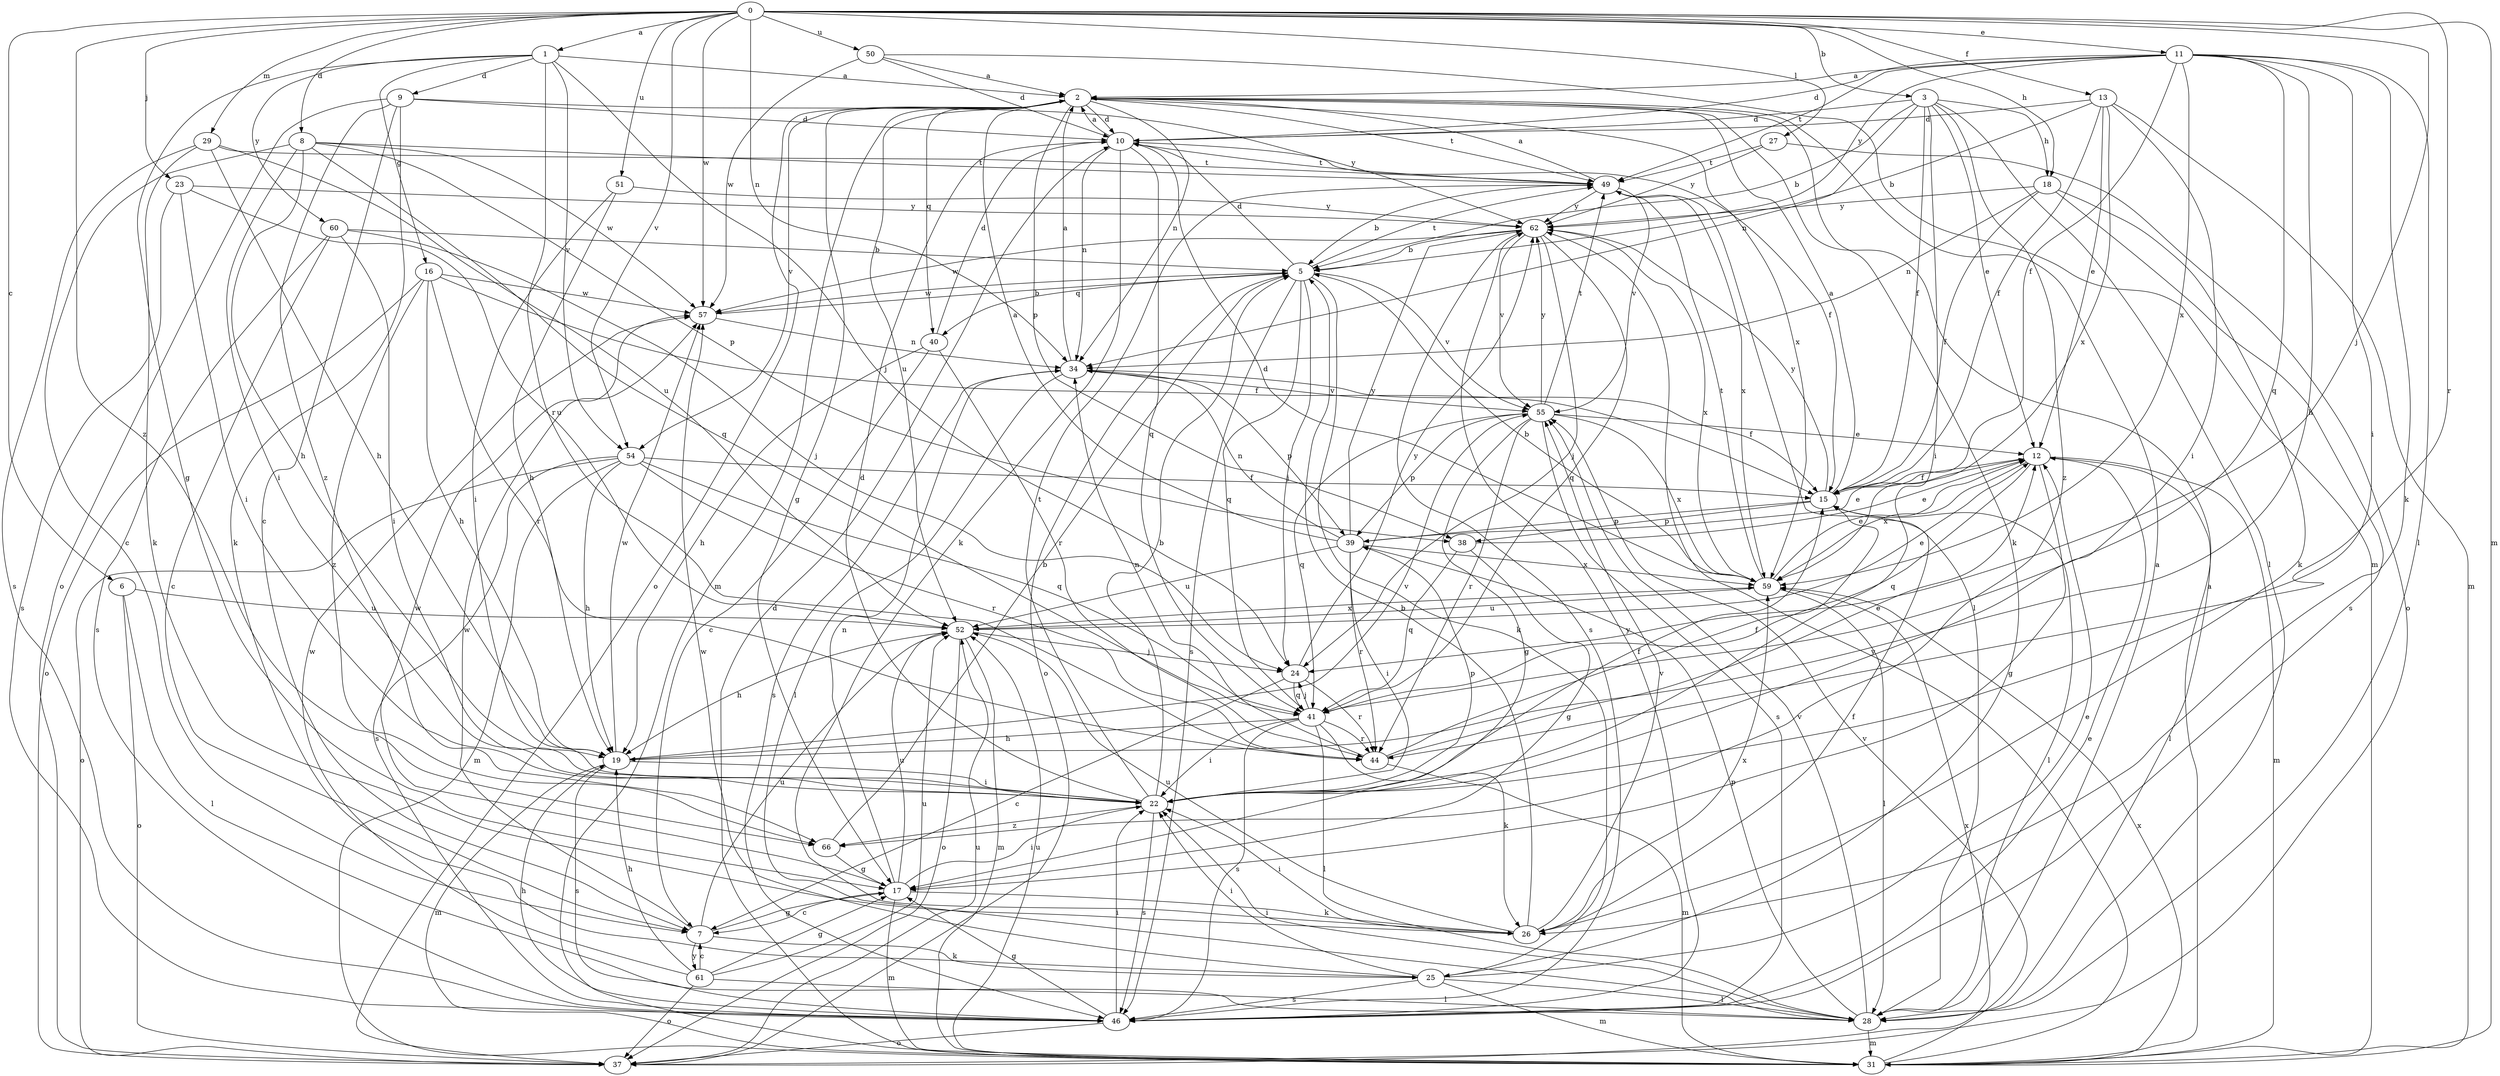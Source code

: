 strict digraph  {
0;
1;
2;
3;
5;
6;
7;
8;
9;
10;
11;
12;
13;
15;
16;
17;
18;
19;
22;
23;
24;
25;
26;
27;
28;
29;
31;
34;
37;
38;
39;
40;
41;
44;
46;
49;
50;
51;
52;
54;
55;
57;
59;
60;
61;
62;
66;
0 -> 1  [label=a];
0 -> 3  [label=b];
0 -> 6  [label=c];
0 -> 8  [label=d];
0 -> 11  [label=e];
0 -> 13  [label=f];
0 -> 18  [label=h];
0 -> 23  [label=j];
0 -> 24  [label=j];
0 -> 27  [label=l];
0 -> 29  [label=m];
0 -> 31  [label=m];
0 -> 34  [label=n];
0 -> 44  [label=r];
0 -> 50  [label=u];
0 -> 51  [label=u];
0 -> 54  [label=v];
0 -> 57  [label=w];
0 -> 66  [label=z];
1 -> 2  [label=a];
1 -> 9  [label=d];
1 -> 16  [label=g];
1 -> 17  [label=g];
1 -> 24  [label=j];
1 -> 44  [label=r];
1 -> 54  [label=v];
1 -> 60  [label=y];
2 -> 10  [label=d];
2 -> 17  [label=g];
2 -> 25  [label=k];
2 -> 31  [label=m];
2 -> 34  [label=n];
2 -> 37  [label=o];
2 -> 38  [label=p];
2 -> 40  [label=q];
2 -> 49  [label=t];
2 -> 52  [label=u];
2 -> 54  [label=v];
2 -> 59  [label=x];
3 -> 5  [label=b];
3 -> 10  [label=d];
3 -> 12  [label=e];
3 -> 15  [label=f];
3 -> 18  [label=h];
3 -> 22  [label=i];
3 -> 28  [label=l];
3 -> 34  [label=n];
3 -> 66  [label=z];
5 -> 10  [label=d];
5 -> 24  [label=j];
5 -> 25  [label=k];
5 -> 37  [label=o];
5 -> 40  [label=q];
5 -> 41  [label=q];
5 -> 46  [label=s];
5 -> 49  [label=t];
5 -> 55  [label=v];
5 -> 57  [label=w];
6 -> 28  [label=l];
6 -> 37  [label=o];
6 -> 52  [label=u];
7 -> 17  [label=g];
7 -> 25  [label=k];
7 -> 52  [label=u];
7 -> 57  [label=w];
7 -> 61  [label=y];
8 -> 7  [label=c];
8 -> 19  [label=h];
8 -> 22  [label=i];
8 -> 38  [label=p];
8 -> 41  [label=q];
8 -> 49  [label=t];
8 -> 57  [label=w];
9 -> 7  [label=c];
9 -> 10  [label=d];
9 -> 25  [label=k];
9 -> 37  [label=o];
9 -> 62  [label=y];
9 -> 66  [label=z];
10 -> 2  [label=a];
10 -> 15  [label=f];
10 -> 26  [label=k];
10 -> 34  [label=n];
10 -> 41  [label=q];
10 -> 49  [label=t];
11 -> 2  [label=a];
11 -> 10  [label=d];
11 -> 15  [label=f];
11 -> 19  [label=h];
11 -> 22  [label=i];
11 -> 26  [label=k];
11 -> 28  [label=l];
11 -> 41  [label=q];
11 -> 49  [label=t];
11 -> 59  [label=x];
11 -> 62  [label=y];
12 -> 15  [label=f];
12 -> 17  [label=g];
12 -> 28  [label=l];
12 -> 31  [label=m];
12 -> 41  [label=q];
12 -> 59  [label=x];
13 -> 5  [label=b];
13 -> 10  [label=d];
13 -> 12  [label=e];
13 -> 15  [label=f];
13 -> 22  [label=i];
13 -> 31  [label=m];
13 -> 59  [label=x];
15 -> 2  [label=a];
15 -> 28  [label=l];
15 -> 38  [label=p];
15 -> 39  [label=p];
15 -> 62  [label=y];
16 -> 15  [label=f];
16 -> 19  [label=h];
16 -> 37  [label=o];
16 -> 44  [label=r];
16 -> 57  [label=w];
16 -> 66  [label=z];
17 -> 7  [label=c];
17 -> 22  [label=i];
17 -> 26  [label=k];
17 -> 31  [label=m];
17 -> 34  [label=n];
17 -> 52  [label=u];
17 -> 57  [label=w];
18 -> 15  [label=f];
18 -> 26  [label=k];
18 -> 34  [label=n];
18 -> 46  [label=s];
18 -> 62  [label=y];
19 -> 22  [label=i];
19 -> 31  [label=m];
19 -> 46  [label=s];
19 -> 55  [label=v];
19 -> 57  [label=w];
22 -> 5  [label=b];
22 -> 10  [label=d];
22 -> 15  [label=f];
22 -> 39  [label=p];
22 -> 46  [label=s];
22 -> 49  [label=t];
22 -> 66  [label=z];
23 -> 22  [label=i];
23 -> 46  [label=s];
23 -> 52  [label=u];
23 -> 62  [label=y];
24 -> 7  [label=c];
24 -> 41  [label=q];
24 -> 44  [label=r];
24 -> 62  [label=y];
25 -> 12  [label=e];
25 -> 22  [label=i];
25 -> 28  [label=l];
25 -> 31  [label=m];
25 -> 46  [label=s];
25 -> 57  [label=w];
26 -> 5  [label=b];
26 -> 15  [label=f];
26 -> 22  [label=i];
26 -> 52  [label=u];
26 -> 55  [label=v];
26 -> 59  [label=x];
27 -> 37  [label=o];
27 -> 49  [label=t];
27 -> 62  [label=y];
28 -> 2  [label=a];
28 -> 22  [label=i];
28 -> 31  [label=m];
28 -> 39  [label=p];
28 -> 55  [label=v];
29 -> 19  [label=h];
29 -> 26  [label=k];
29 -> 46  [label=s];
29 -> 49  [label=t];
29 -> 52  [label=u];
31 -> 2  [label=a];
31 -> 10  [label=d];
31 -> 52  [label=u];
31 -> 55  [label=v];
31 -> 59  [label=x];
31 -> 62  [label=y];
34 -> 2  [label=a];
34 -> 15  [label=f];
34 -> 28  [label=l];
34 -> 39  [label=p];
34 -> 46  [label=s];
34 -> 55  [label=v];
37 -> 52  [label=u];
37 -> 59  [label=x];
38 -> 12  [label=e];
38 -> 17  [label=g];
38 -> 41  [label=q];
39 -> 2  [label=a];
39 -> 12  [label=e];
39 -> 22  [label=i];
39 -> 34  [label=n];
39 -> 44  [label=r];
39 -> 52  [label=u];
39 -> 59  [label=x];
39 -> 62  [label=y];
40 -> 7  [label=c];
40 -> 10  [label=d];
40 -> 19  [label=h];
40 -> 44  [label=r];
41 -> 19  [label=h];
41 -> 22  [label=i];
41 -> 24  [label=j];
41 -> 26  [label=k];
41 -> 28  [label=l];
41 -> 44  [label=r];
41 -> 46  [label=s];
44 -> 12  [label=e];
44 -> 15  [label=f];
44 -> 31  [label=m];
44 -> 34  [label=n];
46 -> 12  [label=e];
46 -> 17  [label=g];
46 -> 19  [label=h];
46 -> 22  [label=i];
46 -> 37  [label=o];
46 -> 62  [label=y];
49 -> 2  [label=a];
49 -> 5  [label=b];
49 -> 28  [label=l];
49 -> 55  [label=v];
49 -> 59  [label=x];
49 -> 62  [label=y];
50 -> 2  [label=a];
50 -> 10  [label=d];
50 -> 31  [label=m];
50 -> 57  [label=w];
51 -> 19  [label=h];
51 -> 22  [label=i];
51 -> 62  [label=y];
52 -> 12  [label=e];
52 -> 19  [label=h];
52 -> 24  [label=j];
52 -> 31  [label=m];
52 -> 37  [label=o];
52 -> 59  [label=x];
54 -> 15  [label=f];
54 -> 19  [label=h];
54 -> 31  [label=m];
54 -> 37  [label=o];
54 -> 41  [label=q];
54 -> 44  [label=r];
54 -> 46  [label=s];
55 -> 12  [label=e];
55 -> 17  [label=g];
55 -> 39  [label=p];
55 -> 41  [label=q];
55 -> 44  [label=r];
55 -> 46  [label=s];
55 -> 49  [label=t];
55 -> 59  [label=x];
55 -> 62  [label=y];
57 -> 5  [label=b];
57 -> 34  [label=n];
59 -> 5  [label=b];
59 -> 10  [label=d];
59 -> 12  [label=e];
59 -> 28  [label=l];
59 -> 49  [label=t];
59 -> 52  [label=u];
60 -> 5  [label=b];
60 -> 7  [label=c];
60 -> 22  [label=i];
60 -> 24  [label=j];
60 -> 46  [label=s];
61 -> 7  [label=c];
61 -> 17  [label=g];
61 -> 19  [label=h];
61 -> 28  [label=l];
61 -> 37  [label=o];
61 -> 52  [label=u];
61 -> 57  [label=w];
62 -> 5  [label=b];
62 -> 24  [label=j];
62 -> 41  [label=q];
62 -> 46  [label=s];
62 -> 55  [label=v];
62 -> 57  [label=w];
62 -> 59  [label=x];
66 -> 5  [label=b];
66 -> 17  [label=g];
}
